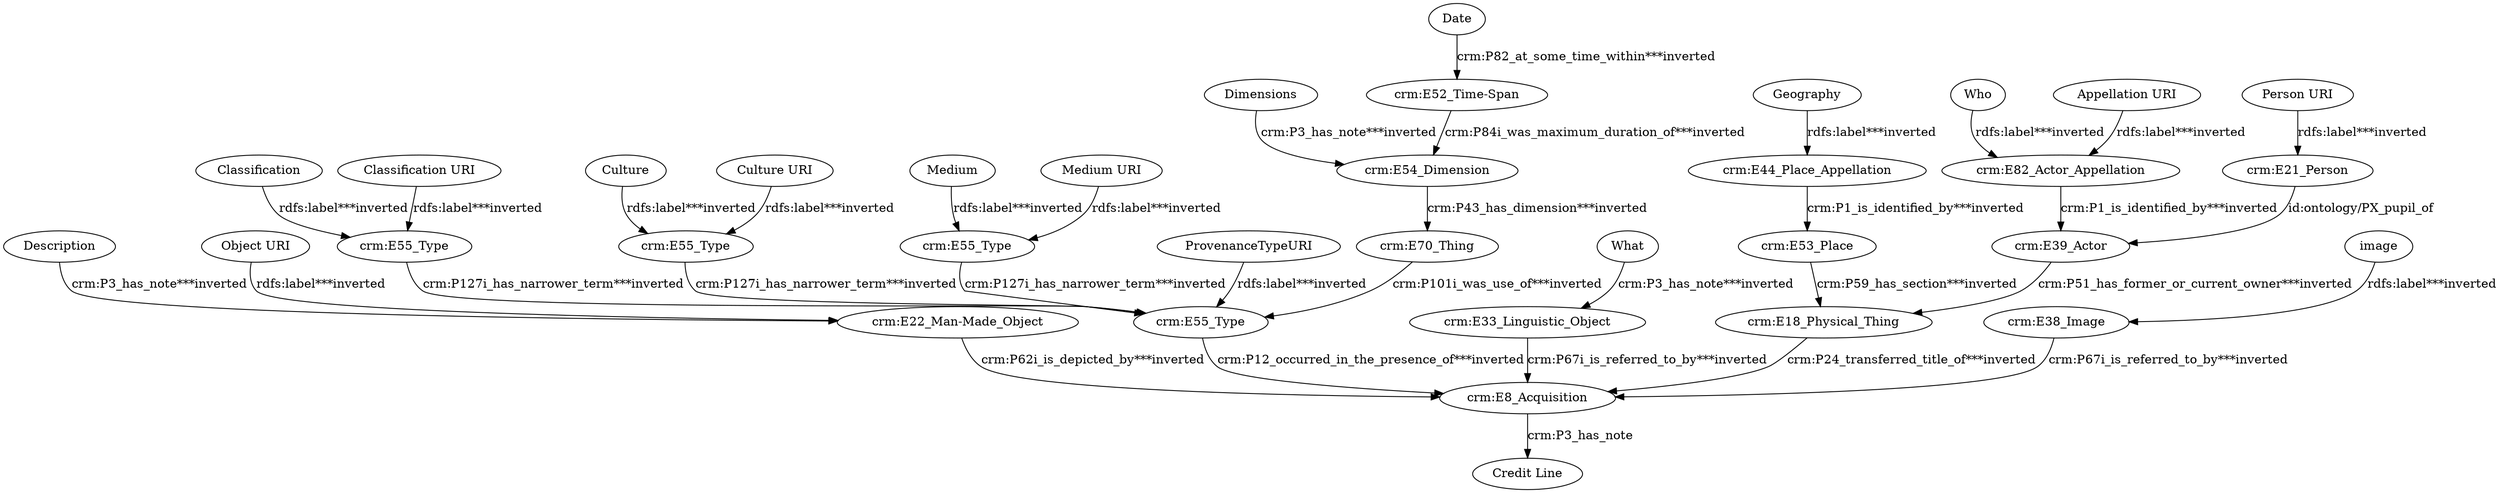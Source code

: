 digraph {
  "Appellation URI" [type=attribute_name,label="Appellation URI"]
  "crm:E82_Actor_Appellation1" [type=class_uri,label="crm:E82_Actor_Appellation"]
  "Classification URI" [type=attribute_name,label="Classification URI"]
  "crm:E55_Type1" [type=class_uri,label="crm:E55_Type"]
  Classification [type=attribute_name,label=Classification]
  "Culture URI" [type=attribute_name,label="Culture URI"]
  "crm:E55_Type2" [type=class_uri,label="crm:E55_Type"]
  Culture [type=attribute_name,label=Culture]
  Date [type=attribute_name,label=Date]
  "crm:E52_Time-Span1" [type=class_uri,label="crm:E52_Time-Span"]
  Description [type=attribute_name,label=Description]
  "crm:E22_Man-Made_Object1" [type=class_uri,label="crm:E22_Man-Made_Object"]
  Dimensions [type=attribute_name,label=Dimensions]
  "crm:E54_Dimension1" [type=class_uri,label="crm:E54_Dimension"]
  Geography [type=attribute_name,label=Geography]
  "crm:E44_Place_Appellation1" [type=class_uri,label="crm:E44_Place_Appellation"]
  "Medium URI" [type=attribute_name,label="Medium URI"]
  "crm:E55_Type3" [type=class_uri,label="crm:E55_Type"]
  Medium [type=attribute_name,label=Medium]
  "Object URI" [type=attribute_name,label="Object URI"]
  "Person URI" [type=attribute_name,label="Person URI"]
  "crm:E21_Person1" [type=class_uri,label="crm:E21_Person"]
  ProvenanceTypeURI [type=attribute_name,label=ProvenanceTypeURI]
  "crm:E55_Type4" [type=class_uri,label="crm:E55_Type"]
  What [type=attribute_name,label=What]
  "crm:E33_Linguistic_Object1" [type=class_uri,label="crm:E33_Linguistic_Object"]
  Who [type=attribute_name,label=Who]
  "crm:E18_Physical_Thing" [type=class_uri,label="crm:E18_Physical_Thing"]
  "crm:E8_Acquisition1" [type=class_uri,label="crm:E8_Acquisition"]
  "crm:E39_Actor" [type=class_uri,label="crm:E39_Actor"]
  "crm:E38_Image1" [type=class_uri,label="crm:E38_Image"]
  "crm:E53_Place" [type=class_uri,label="crm:E53_Place"]
  "crm:E70_Thing" [type=class_uri,label="crm:E70_Thing"]
  "Credit Line" [type=attribute_name,label="Credit Line"]
  image [type=attribute_name,label=image]
  "Appellation URI" -> "crm:E82_Actor_Appellation1" [type=st_property_uri,label="rdfs:label***inverted",weight=1]
  "Classification URI" -> "crm:E55_Type1" [type=st_property_uri,label="rdfs:label***inverted",weight=1]
  Classification -> "crm:E55_Type1" [type=st_property_uri,label="rdfs:label***inverted",weight=1]
  "Culture URI" -> "crm:E55_Type2" [type=st_property_uri,label="rdfs:label***inverted",weight=1]
  Culture -> "crm:E55_Type2" [type=st_property_uri,label="rdfs:label***inverted",weight=1]
  Date -> "crm:E52_Time-Span1" [type=st_property_uri,label="crm:P82_at_some_time_within***inverted",weight=1]
  Description -> "crm:E22_Man-Made_Object1" [type=st_property_uri,label="crm:P3_has_note***inverted",weight=1]
  Dimensions -> "crm:E54_Dimension1" [type=st_property_uri,label="crm:P3_has_note***inverted",weight=1]
  Geography -> "crm:E44_Place_Appellation1" [type=st_property_uri,label="rdfs:label***inverted",weight=1]
  "Medium URI" -> "crm:E55_Type3" [type=st_property_uri,label="rdfs:label***inverted",weight=1]
  Medium -> "crm:E55_Type3" [type=st_property_uri,label="rdfs:label***inverted",weight=1]
  "Object URI" -> "crm:E22_Man-Made_Object1" [type=st_property_uri,label="rdfs:label***inverted",weight=1]
  "Person URI" -> "crm:E21_Person1" [type=st_property_uri,label="rdfs:label***inverted",weight=1]
  ProvenanceTypeURI -> "crm:E55_Type4" [type=st_property_uri,label="rdfs:label***inverted",weight=1]
  What -> "crm:E33_Linguistic_Object1" [type=st_property_uri,label="crm:P3_has_note***inverted",weight=1]
  Who -> "crm:E82_Actor_Appellation1" [type=st_property_uri,label="rdfs:label***inverted",weight=1]
  "crm:E18_Physical_Thing" -> "crm:E8_Acquisition1" [type=direct_property_uri,label="crm:P24_transferred_title_of***inverted",weight=1]
  "crm:E21_Person1" -> "crm:E39_Actor" [label="id:ontology/PX_pupil_of",type=direct_property_uri,weight=1]
  "crm:E22_Man-Made_Object1" -> "crm:E8_Acquisition1" [type=inherited,label="crm:P62i_is_depicted_by***inverted",weight=4]
  "crm:E33_Linguistic_Object1" -> "crm:E8_Acquisition1" [type=inherited,label="crm:P67i_is_referred_to_by***inverted",weight=4]
  "crm:E38_Image1" -> "crm:E8_Acquisition1" [type=inherited,label="crm:P67i_is_referred_to_by***inverted",weight=4]
  "crm:E39_Actor" -> "crm:E18_Physical_Thing" [type=direct_property_uri,label="crm:P51_has_former_or_current_owner***inverted",weight=1]
  "crm:E44_Place_Appellation1" -> "crm:E53_Place" [type=inherited,label="crm:P1_is_identified_by***inverted",weight=4]
  "crm:E52_Time-Span1" -> "crm:E54_Dimension1" [type=direct_property_uri,label="crm:P84i_was_maximum_duration_of***inverted",weight=1]
  "crm:E53_Place" -> "crm:E18_Physical_Thing" [type=direct_property_uri,label="crm:P59_has_section***inverted",weight=1]
  "crm:E54_Dimension1" -> "crm:E70_Thing" [type=direct_property_uri,label="crm:P43_has_dimension***inverted",weight=1]
  "crm:E55_Type1" -> "crm:E55_Type4" [type=direct_property_uri,label="crm:P127i_has_narrower_term***inverted",weight=1]
  "crm:E55_Type2" -> "crm:E55_Type4" [type=direct_property_uri,label="crm:P127i_has_narrower_term***inverted",weight=1]
  "crm:E55_Type3" -> "crm:E55_Type4" [type=direct_property_uri,label="crm:P127i_has_narrower_term***inverted",weight=1]
  "crm:E55_Type4" -> "crm:E8_Acquisition1" [type=inherited,label="crm:P12_occurred_in_the_presence_of***inverted",weight=4]
  "crm:E70_Thing" -> "crm:E55_Type4" [type=direct_property_uri,label="crm:P101i_was_use_of***inverted",weight=1]
  "crm:E82_Actor_Appellation1" -> "crm:E39_Actor" [type=inherited,label="crm:P1_is_identified_by***inverted",weight=4]
  "crm:E8_Acquisition1" -> "Credit Line" [label="crm:P3_has_note",type=st_property_uri]
  image -> "crm:E38_Image1" [type=st_property_uri,label="rdfs:label***inverted",weight=1]
}
